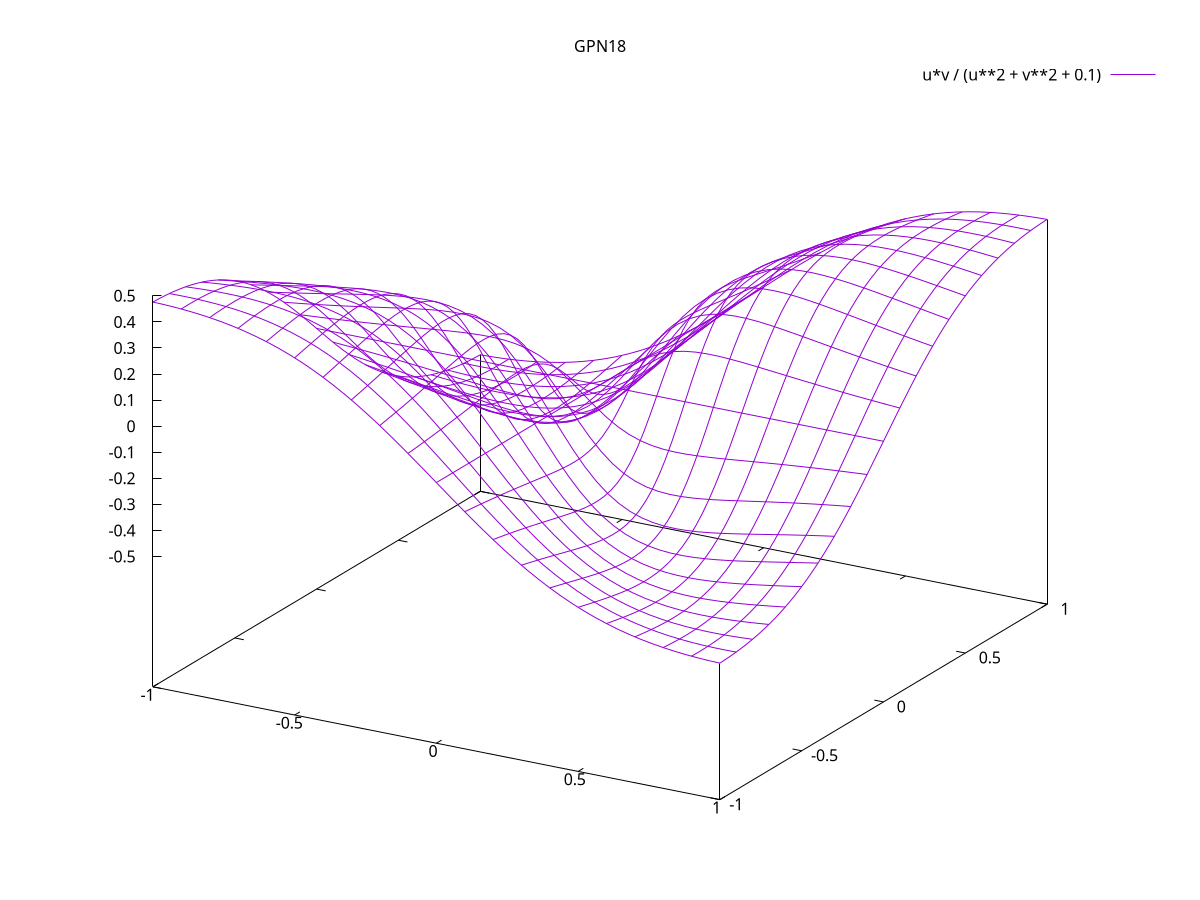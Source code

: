 unset log z
set xtics autofreq
set ytics autofreq
set xrange [-1:1]
set yrange [-1:1]
set samples 51
set isosample 21
set dummy u,v
set title "GPN18"
splot u*v / (u**2 + v**2 + 0.1)

